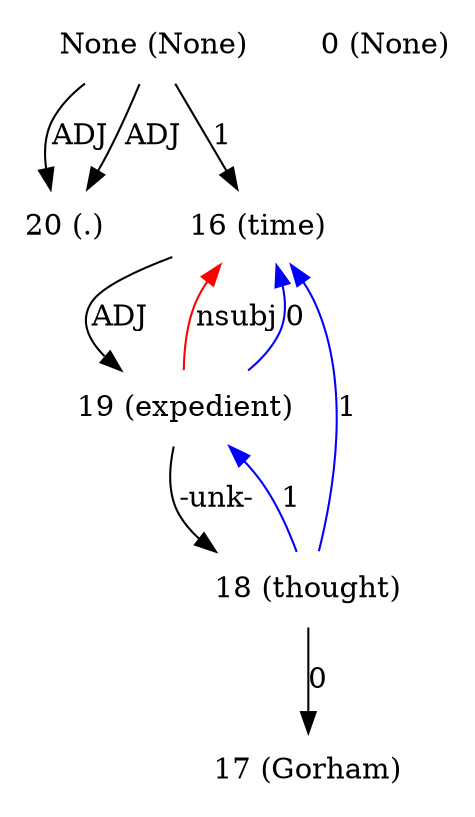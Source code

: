 digraph G{
edge [dir=forward]
node [shape=plaintext]

None [label="None (None)"]
None -> 20 [label="ADJ"]
None [label="None (None)"]
None -> 20 [label="ADJ"]
None [label="None (None)"]
None -> 16 [label="1"]
0 [label="0 (None)"]
16 [label="16 (time)"]
16 -> 19 [label="ADJ"]
19 -> 16 [label="nsubj", color="red"]
17 [label="17 (Gorham)"]
18 [label="18 (thought)"]
18 -> 19 [label="1", color="blue"]
18 -> 16 [label="1", color="blue"]
18 -> 17 [label="0"]
19 [label="19 (expedient)"]
19 -> 18 [label="-unk-"]
19 -> 16 [label="0", color="blue"]
20 [label="20 (.)"]
}
